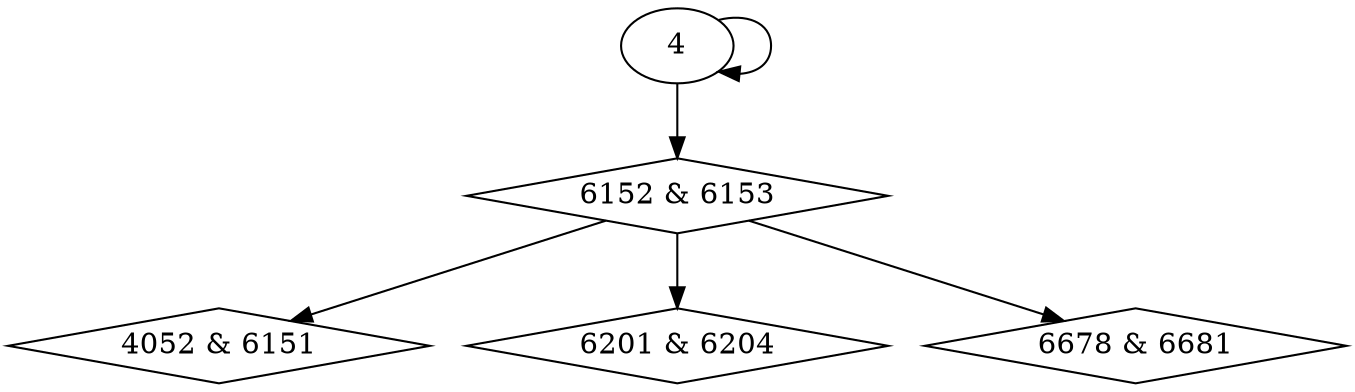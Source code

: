 digraph {
0 [label = "4052 & 6151", shape = diamond];
1 [label = "6152 & 6153", shape = diamond];
2 [label = "6201 & 6204", shape = diamond];
3 [label = "6678 & 6681", shape = diamond];
1 -> 0;
4 -> 1;
1 -> 2;
1 -> 3;
4 -> 4;
}
